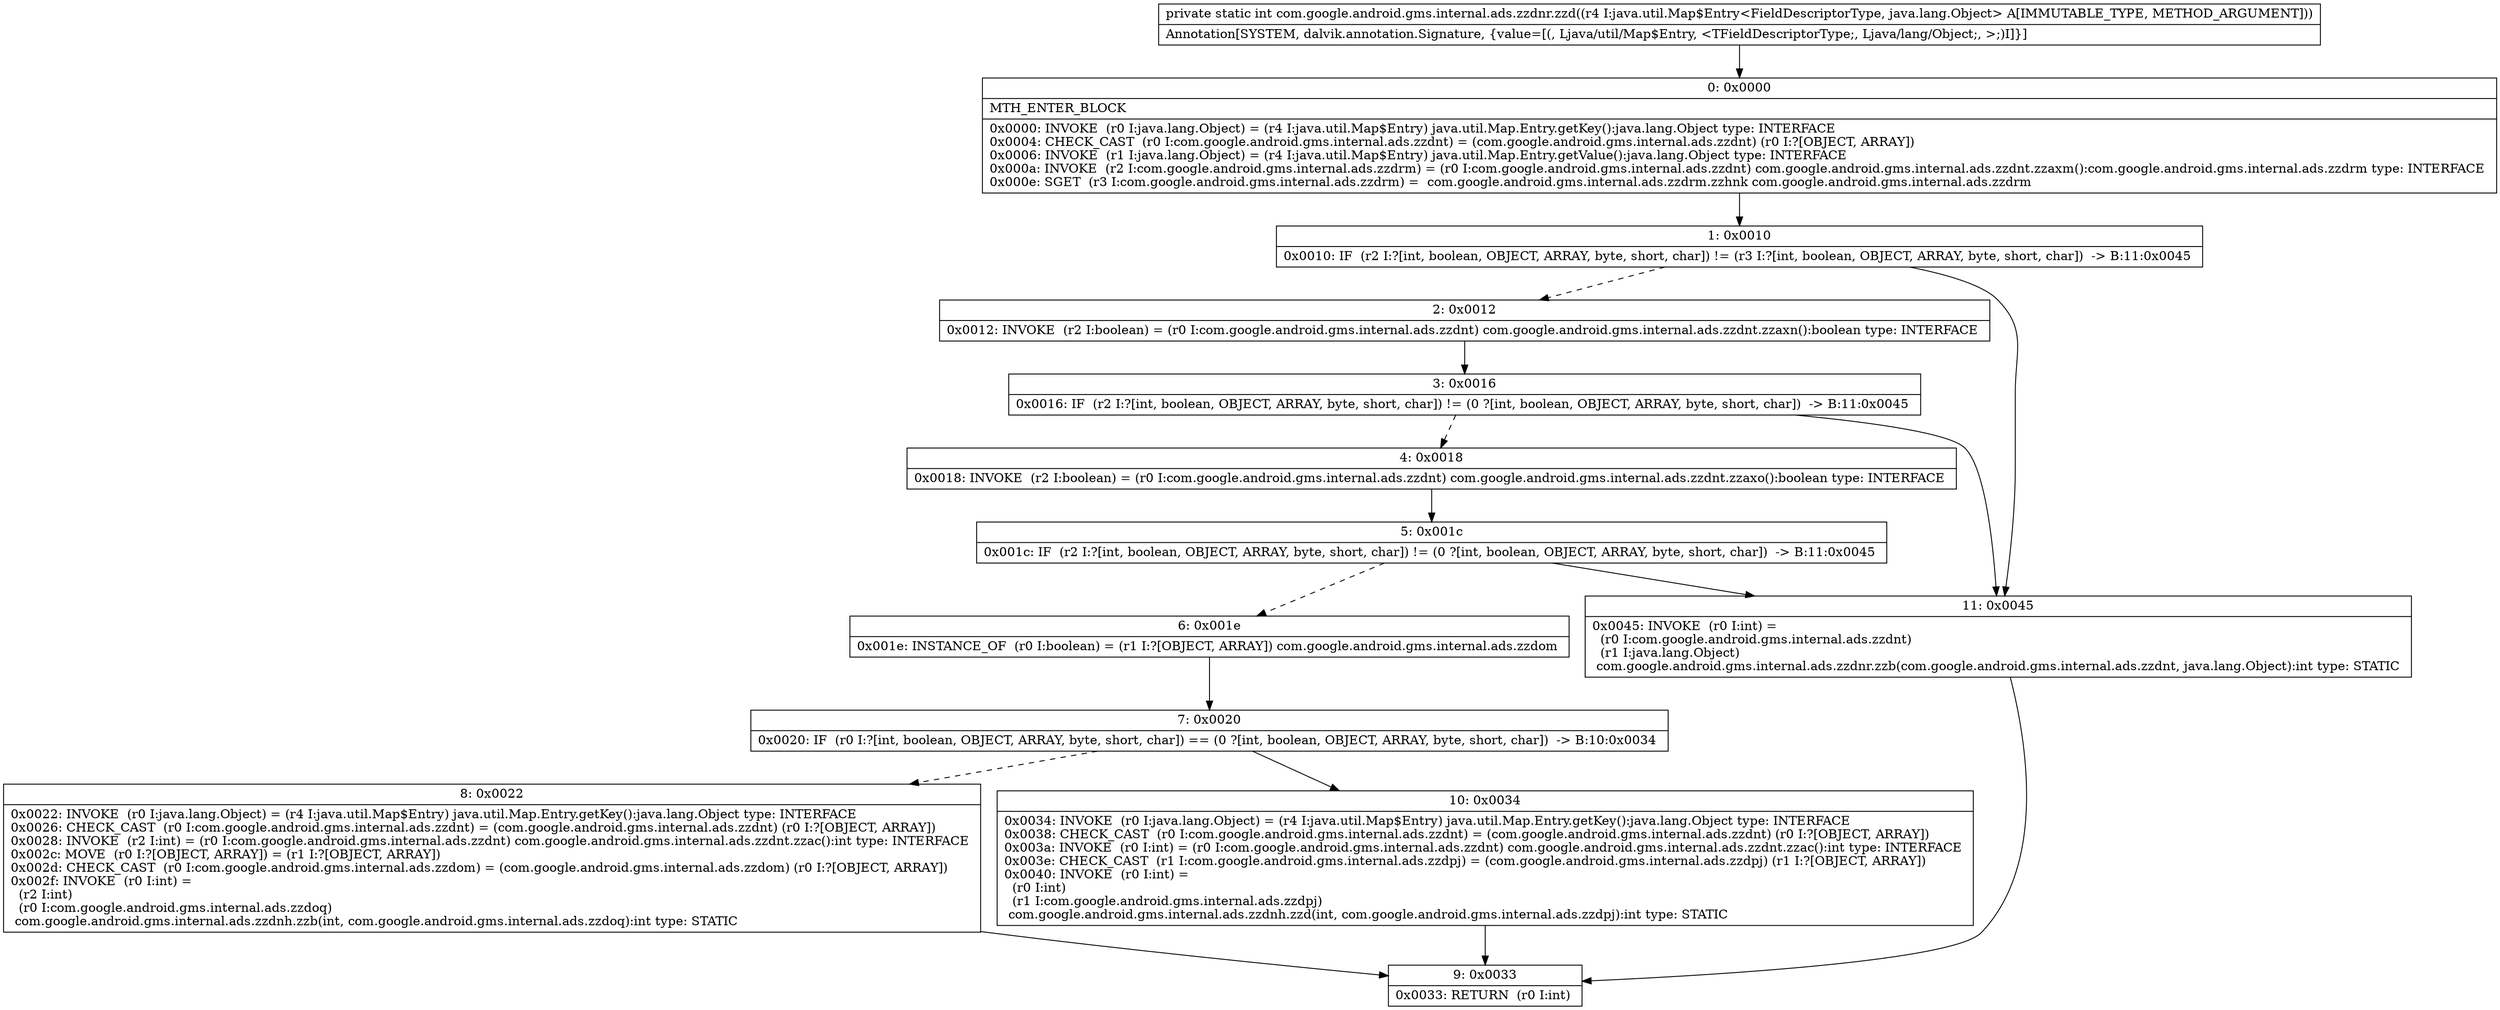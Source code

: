 digraph "CFG forcom.google.android.gms.internal.ads.zzdnr.zzd(Ljava\/util\/Map$Entry;)I" {
Node_0 [shape=record,label="{0\:\ 0x0000|MTH_ENTER_BLOCK\l|0x0000: INVOKE  (r0 I:java.lang.Object) = (r4 I:java.util.Map$Entry) java.util.Map.Entry.getKey():java.lang.Object type: INTERFACE \l0x0004: CHECK_CAST  (r0 I:com.google.android.gms.internal.ads.zzdnt) = (com.google.android.gms.internal.ads.zzdnt) (r0 I:?[OBJECT, ARRAY]) \l0x0006: INVOKE  (r1 I:java.lang.Object) = (r4 I:java.util.Map$Entry) java.util.Map.Entry.getValue():java.lang.Object type: INTERFACE \l0x000a: INVOKE  (r2 I:com.google.android.gms.internal.ads.zzdrm) = (r0 I:com.google.android.gms.internal.ads.zzdnt) com.google.android.gms.internal.ads.zzdnt.zzaxm():com.google.android.gms.internal.ads.zzdrm type: INTERFACE \l0x000e: SGET  (r3 I:com.google.android.gms.internal.ads.zzdrm) =  com.google.android.gms.internal.ads.zzdrm.zzhnk com.google.android.gms.internal.ads.zzdrm \l}"];
Node_1 [shape=record,label="{1\:\ 0x0010|0x0010: IF  (r2 I:?[int, boolean, OBJECT, ARRAY, byte, short, char]) != (r3 I:?[int, boolean, OBJECT, ARRAY, byte, short, char])  \-\> B:11:0x0045 \l}"];
Node_2 [shape=record,label="{2\:\ 0x0012|0x0012: INVOKE  (r2 I:boolean) = (r0 I:com.google.android.gms.internal.ads.zzdnt) com.google.android.gms.internal.ads.zzdnt.zzaxn():boolean type: INTERFACE \l}"];
Node_3 [shape=record,label="{3\:\ 0x0016|0x0016: IF  (r2 I:?[int, boolean, OBJECT, ARRAY, byte, short, char]) != (0 ?[int, boolean, OBJECT, ARRAY, byte, short, char])  \-\> B:11:0x0045 \l}"];
Node_4 [shape=record,label="{4\:\ 0x0018|0x0018: INVOKE  (r2 I:boolean) = (r0 I:com.google.android.gms.internal.ads.zzdnt) com.google.android.gms.internal.ads.zzdnt.zzaxo():boolean type: INTERFACE \l}"];
Node_5 [shape=record,label="{5\:\ 0x001c|0x001c: IF  (r2 I:?[int, boolean, OBJECT, ARRAY, byte, short, char]) != (0 ?[int, boolean, OBJECT, ARRAY, byte, short, char])  \-\> B:11:0x0045 \l}"];
Node_6 [shape=record,label="{6\:\ 0x001e|0x001e: INSTANCE_OF  (r0 I:boolean) = (r1 I:?[OBJECT, ARRAY]) com.google.android.gms.internal.ads.zzdom \l}"];
Node_7 [shape=record,label="{7\:\ 0x0020|0x0020: IF  (r0 I:?[int, boolean, OBJECT, ARRAY, byte, short, char]) == (0 ?[int, boolean, OBJECT, ARRAY, byte, short, char])  \-\> B:10:0x0034 \l}"];
Node_8 [shape=record,label="{8\:\ 0x0022|0x0022: INVOKE  (r0 I:java.lang.Object) = (r4 I:java.util.Map$Entry) java.util.Map.Entry.getKey():java.lang.Object type: INTERFACE \l0x0026: CHECK_CAST  (r0 I:com.google.android.gms.internal.ads.zzdnt) = (com.google.android.gms.internal.ads.zzdnt) (r0 I:?[OBJECT, ARRAY]) \l0x0028: INVOKE  (r2 I:int) = (r0 I:com.google.android.gms.internal.ads.zzdnt) com.google.android.gms.internal.ads.zzdnt.zzac():int type: INTERFACE \l0x002c: MOVE  (r0 I:?[OBJECT, ARRAY]) = (r1 I:?[OBJECT, ARRAY]) \l0x002d: CHECK_CAST  (r0 I:com.google.android.gms.internal.ads.zzdom) = (com.google.android.gms.internal.ads.zzdom) (r0 I:?[OBJECT, ARRAY]) \l0x002f: INVOKE  (r0 I:int) = \l  (r2 I:int)\l  (r0 I:com.google.android.gms.internal.ads.zzdoq)\l com.google.android.gms.internal.ads.zzdnh.zzb(int, com.google.android.gms.internal.ads.zzdoq):int type: STATIC \l}"];
Node_9 [shape=record,label="{9\:\ 0x0033|0x0033: RETURN  (r0 I:int) \l}"];
Node_10 [shape=record,label="{10\:\ 0x0034|0x0034: INVOKE  (r0 I:java.lang.Object) = (r4 I:java.util.Map$Entry) java.util.Map.Entry.getKey():java.lang.Object type: INTERFACE \l0x0038: CHECK_CAST  (r0 I:com.google.android.gms.internal.ads.zzdnt) = (com.google.android.gms.internal.ads.zzdnt) (r0 I:?[OBJECT, ARRAY]) \l0x003a: INVOKE  (r0 I:int) = (r0 I:com.google.android.gms.internal.ads.zzdnt) com.google.android.gms.internal.ads.zzdnt.zzac():int type: INTERFACE \l0x003e: CHECK_CAST  (r1 I:com.google.android.gms.internal.ads.zzdpj) = (com.google.android.gms.internal.ads.zzdpj) (r1 I:?[OBJECT, ARRAY]) \l0x0040: INVOKE  (r0 I:int) = \l  (r0 I:int)\l  (r1 I:com.google.android.gms.internal.ads.zzdpj)\l com.google.android.gms.internal.ads.zzdnh.zzd(int, com.google.android.gms.internal.ads.zzdpj):int type: STATIC \l}"];
Node_11 [shape=record,label="{11\:\ 0x0045|0x0045: INVOKE  (r0 I:int) = \l  (r0 I:com.google.android.gms.internal.ads.zzdnt)\l  (r1 I:java.lang.Object)\l com.google.android.gms.internal.ads.zzdnr.zzb(com.google.android.gms.internal.ads.zzdnt, java.lang.Object):int type: STATIC \l}"];
MethodNode[shape=record,label="{private static int com.google.android.gms.internal.ads.zzdnr.zzd((r4 I:java.util.Map$Entry\<FieldDescriptorType, java.lang.Object\> A[IMMUTABLE_TYPE, METHOD_ARGUMENT]))  | Annotation[SYSTEM, dalvik.annotation.Signature, \{value=[(, Ljava\/util\/Map$Entry, \<TFieldDescriptorType;, Ljava\/lang\/Object;, \>;)I]\}]\l}"];
MethodNode -> Node_0;
Node_0 -> Node_1;
Node_1 -> Node_2[style=dashed];
Node_1 -> Node_11;
Node_2 -> Node_3;
Node_3 -> Node_4[style=dashed];
Node_3 -> Node_11;
Node_4 -> Node_5;
Node_5 -> Node_6[style=dashed];
Node_5 -> Node_11;
Node_6 -> Node_7;
Node_7 -> Node_8[style=dashed];
Node_7 -> Node_10;
Node_8 -> Node_9;
Node_10 -> Node_9;
Node_11 -> Node_9;
}

